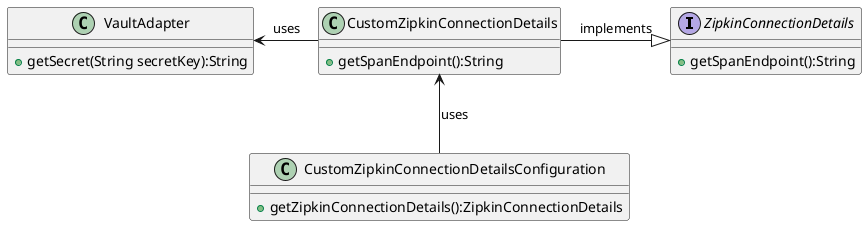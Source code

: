 @startuml
'https://plantuml.com/class-diagram

interface ZipkinConnectionDetails {
   +getSpanEndpoint():String
}
class CustomZipkinConnectionDetails {
   +getSpanEndpoint():String
}
class VaultAdapter {
   +getSecret(String secretKey):String
}
class CustomZipkinConnectionDetailsConfiguration {
    +getZipkinConnectionDetails():ZipkinConnectionDetails
}
CustomZipkinConnectionDetails -left-> VaultAdapter:uses
CustomZipkinConnectionDetails -right-|> ZipkinConnectionDetails:implements
CustomZipkinConnectionDetailsConfiguration -up-> CustomZipkinConnectionDetails:uses


@enduml